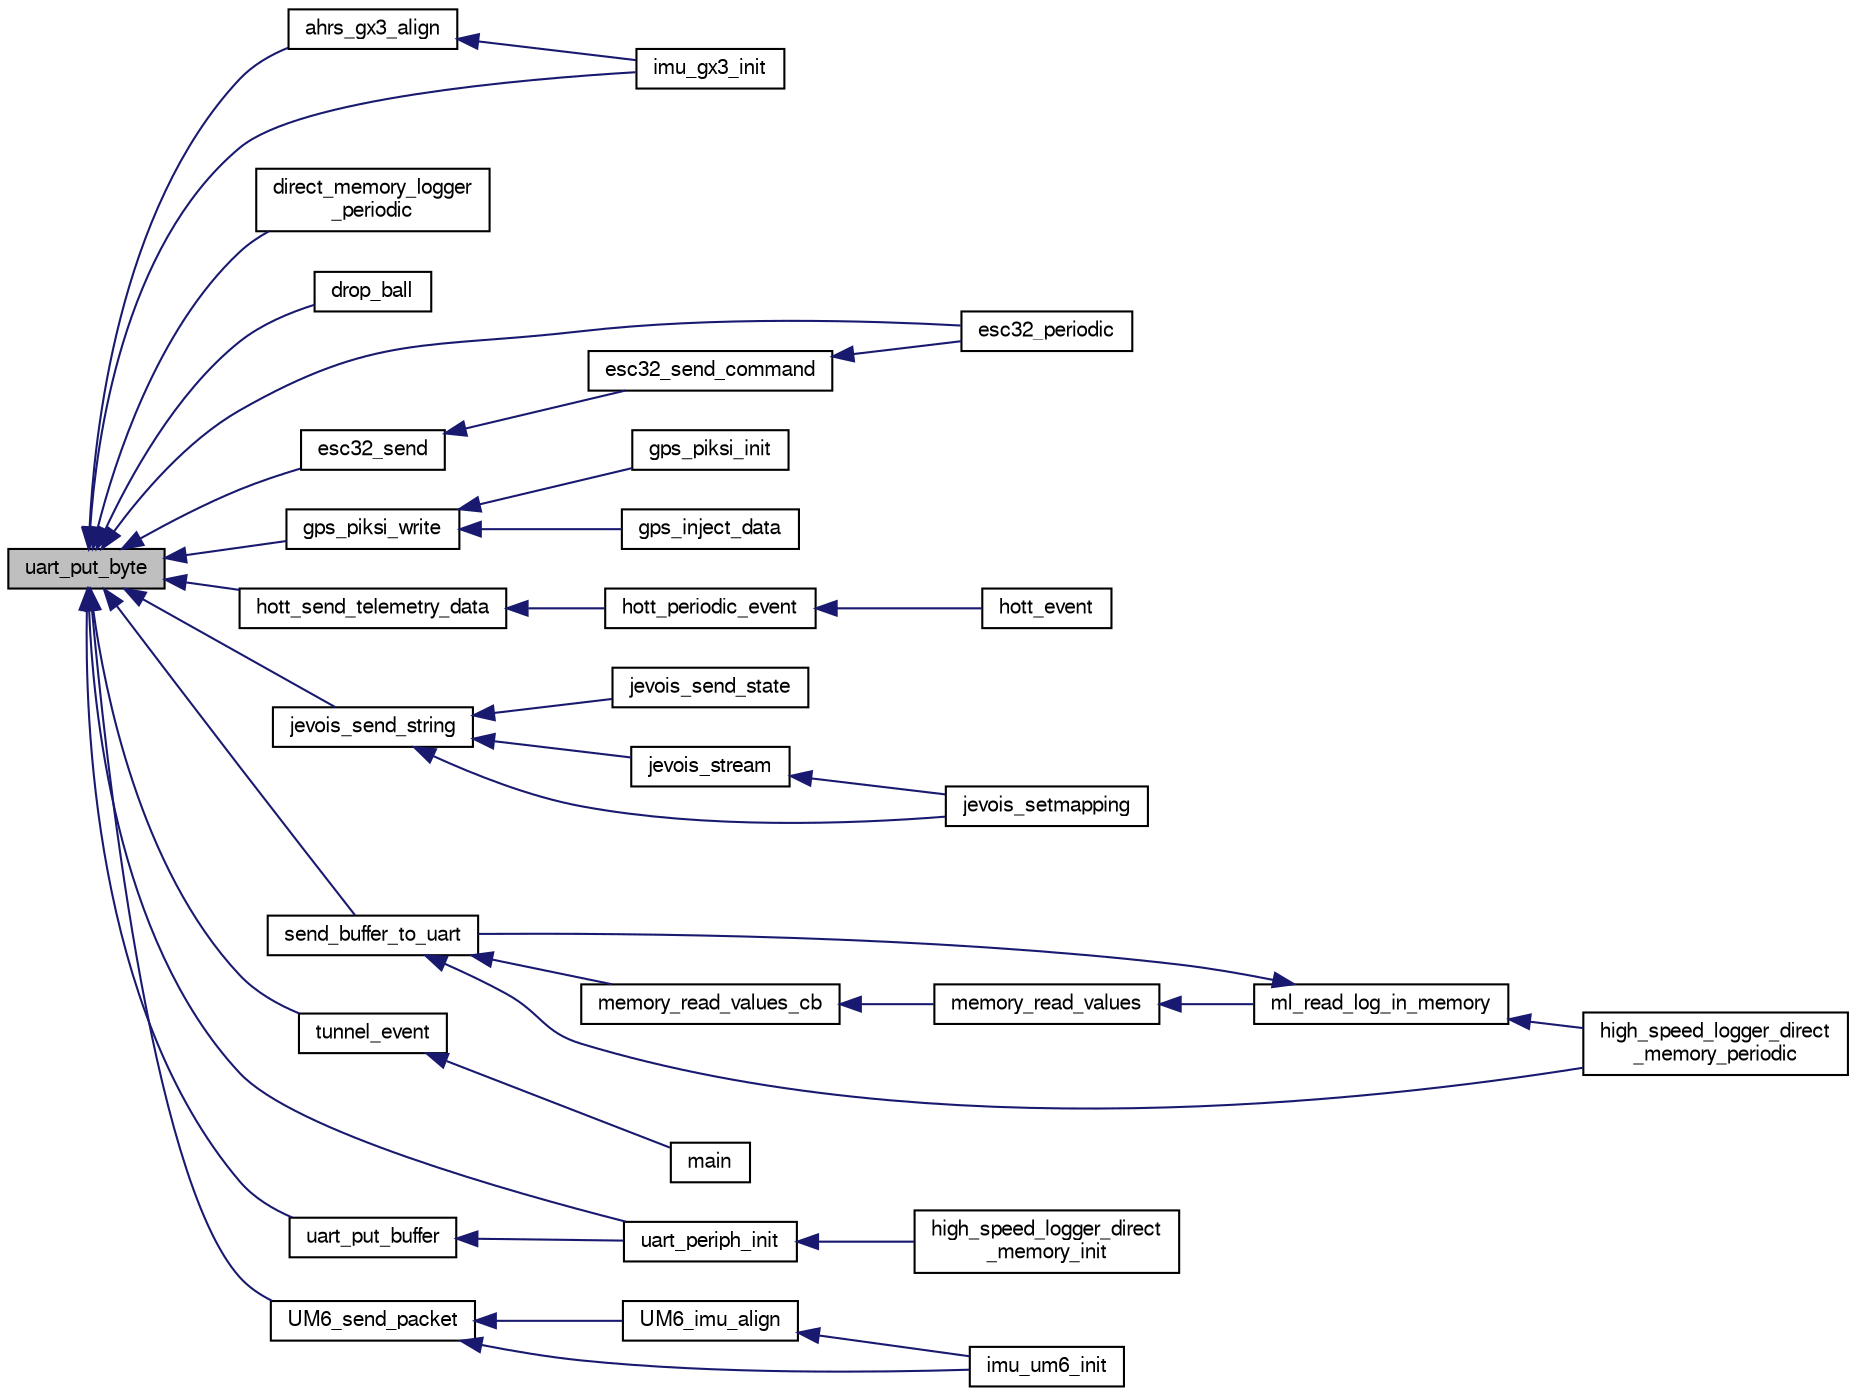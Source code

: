 digraph "uart_put_byte"
{
  edge [fontname="FreeSans",fontsize="10",labelfontname="FreeSans",labelfontsize="10"];
  node [fontname="FreeSans",fontsize="10",shape=record];
  rankdir="LR";
  Node1 [label="uart_put_byte",height=0.2,width=0.4,color="black", fillcolor="grey75", style="filled", fontcolor="black"];
  Node1 -> Node2 [dir="back",color="midnightblue",fontsize="10",style="solid",fontname="FreeSans"];
  Node2 [label="ahrs_gx3_align",height=0.2,width=0.4,color="black", fillcolor="white", style="filled",URL="$ahrs__gx3_8h.html#a0d9f6d29a049f23bc6b8a02d056a30ed"];
  Node2 -> Node3 [dir="back",color="midnightblue",fontsize="10",style="solid",fontname="FreeSans"];
  Node3 [label="imu_gx3_init",height=0.2,width=0.4,color="black", fillcolor="white", style="filled",URL="$ahrs__gx3_8h.html#a52f9a66f4c1b5535ed2aa85d711be4a8"];
  Node1 -> Node4 [dir="back",color="midnightblue",fontsize="10",style="solid",fontname="FreeSans"];
  Node4 [label="direct_memory_logger\l_periodic",height=0.2,width=0.4,color="black", fillcolor="white", style="filled",URL="$direct__memory__logger_8h.html#a0e2f1c2c6383161a1a5a6dd8d3f7c74f"];
  Node1 -> Node5 [dir="back",color="midnightblue",fontsize="10",style="solid",fontname="FreeSans"];
  Node5 [label="drop_ball",height=0.2,width=0.4,color="black", fillcolor="white", style="filled",URL="$switch__uart_8h.html#a401eedc08b81ee7fb028235a4042fb43"];
  Node1 -> Node6 [dir="back",color="midnightblue",fontsize="10",style="solid",fontname="FreeSans"];
  Node6 [label="esc32_periodic",height=0.2,width=0.4,color="black", fillcolor="white", style="filled",URL="$esc32_8h.html#a0ea641180adcdfecf85874250a5606cf"];
  Node1 -> Node7 [dir="back",color="midnightblue",fontsize="10",style="solid",fontname="FreeSans"];
  Node7 [label="esc32_send",height=0.2,width=0.4,color="black", fillcolor="white", style="filled",URL="$esc32_8c.html#a82c6f33aefa0e03f9b138b1f6f8455e6"];
  Node7 -> Node8 [dir="back",color="midnightblue",fontsize="10",style="solid",fontname="FreeSans"];
  Node8 [label="esc32_send_command",height=0.2,width=0.4,color="black", fillcolor="white", style="filled",URL="$esc32_8c.html#af0f37338dd7c2bea6f0b9aef4d501708"];
  Node8 -> Node6 [dir="back",color="midnightblue",fontsize="10",style="solid",fontname="FreeSans"];
  Node1 -> Node9 [dir="back",color="midnightblue",fontsize="10",style="solid",fontname="FreeSans"];
  Node9 [label="gps_piksi_write",height=0.2,width=0.4,color="black", fillcolor="white", style="filled",URL="$gps__piksi_8c.html#a1085ff467a2b3d7ceaac86f713d75520"];
  Node9 -> Node10 [dir="back",color="midnightblue",fontsize="10",style="solid",fontname="FreeSans"];
  Node10 [label="gps_piksi_init",height=0.2,width=0.4,color="black", fillcolor="white", style="filled",URL="$gps__piksi_8h.html#a2fcb9204061227b94027a135c469c4b5"];
  Node9 -> Node11 [dir="back",color="midnightblue",fontsize="10",style="solid",fontname="FreeSans"];
  Node11 [label="gps_inject_data",height=0.2,width=0.4,color="black", fillcolor="white", style="filled",URL="$gps__piksi_8c.html#a92de5b7fc6f0e0c9c2a3f6aa1b175c6f",tooltip="Override the default GPS packet injector to inject the data trough UART. "];
  Node1 -> Node12 [dir="back",color="midnightblue",fontsize="10",style="solid",fontname="FreeSans"];
  Node12 [label="hott_send_telemetry_data",height=0.2,width=0.4,color="black", fillcolor="white", style="filled",URL="$hott_2hott_8c.html#a2dab589532cc67049d57fa67684616c8"];
  Node12 -> Node13 [dir="back",color="midnightblue",fontsize="10",style="solid",fontname="FreeSans"];
  Node13 [label="hott_periodic_event",height=0.2,width=0.4,color="black", fillcolor="white", style="filled",URL="$hott_2hott_8c.html#a64d986dbd4a6b7fa67a60cf0f237d31c"];
  Node13 -> Node14 [dir="back",color="midnightblue",fontsize="10",style="solid",fontname="FreeSans"];
  Node14 [label="hott_event",height=0.2,width=0.4,color="black", fillcolor="white", style="filled",URL="$hott_2hott_8h.html#afd6976c45645e710a8036805a913fc4c"];
  Node1 -> Node3 [dir="back",color="midnightblue",fontsize="10",style="solid",fontname="FreeSans"];
  Node1 -> Node15 [dir="back",color="midnightblue",fontsize="10",style="solid",fontname="FreeSans"];
  Node15 [label="jevois_send_string",height=0.2,width=0.4,color="black", fillcolor="white", style="filled",URL="$jevois_8h.html#aa4b38bf843c270c3ef77b789bc08f30c",tooltip="Generic function to send a string command to Jevois. "];
  Node15 -> Node16 [dir="back",color="midnightblue",fontsize="10",style="solid",fontname="FreeSans"];
  Node16 [label="jevois_stream",height=0.2,width=0.4,color="black", fillcolor="white", style="filled",URL="$jevois_8h.html#a2e99fd57571cdb6cd8cbd0dc001a0d95",tooltip="Start and stop streaming. "];
  Node16 -> Node17 [dir="back",color="midnightblue",fontsize="10",style="solid",fontname="FreeSans"];
  Node17 [label="jevois_setmapping",height=0.2,width=0.4,color="black", fillcolor="white", style="filled",URL="$jevois_8h.html#a0e47409eccd5ab805c0b20e07f80ab1d",tooltip="Set video mapping. "];
  Node15 -> Node17 [dir="back",color="midnightblue",fontsize="10",style="solid",fontname="FreeSans"];
  Node15 -> Node18 [dir="back",color="midnightblue",fontsize="10",style="solid",fontname="FreeSans"];
  Node18 [label="jevois_send_state",height=0.2,width=0.4,color="black", fillcolor="white", style="filled",URL="$jevois_8h.html#aaabffd8949fd232243751b5dbf121d60",tooltip="Send state to camera. "];
  Node1 -> Node19 [dir="back",color="midnightblue",fontsize="10",style="solid",fontname="FreeSans"];
  Node19 [label="send_buffer_to_uart",height=0.2,width=0.4,color="black", fillcolor="white", style="filled",URL="$high__speed__logger__direct__memory_8h.html#a9bddde970a97af490613f8c8c3afbd02",tooltip="Function sending the read values from the memory to te UART. "];
  Node19 -> Node20 [dir="back",color="midnightblue",fontsize="10",style="solid",fontname="FreeSans"];
  Node20 [label="memory_read_values_cb",height=0.2,width=0.4,color="black", fillcolor="white", style="filled",URL="$high__speed__logger__direct__memory_8c.html#a03c89d538e0d2f5fd4ffd2dcc2dbcdf4",tooltip="Callback function decrypting the read values from the memory. "];
  Node20 -> Node21 [dir="back",color="midnightblue",fontsize="10",style="solid",fontname="FreeSans"];
  Node21 [label="memory_read_values",height=0.2,width=0.4,color="black", fillcolor="white", style="filled",URL="$high__speed__logger__direct__memory_8h.html#a1fb39680405c75bd37906ab8291785a3",tooltip="Function sending a request to read some values in memory. "];
  Node21 -> Node22 [dir="back",color="midnightblue",fontsize="10",style="solid",fontname="FreeSans"];
  Node22 [label="ml_read_log_in_memory",height=0.2,width=0.4,color="black", fillcolor="white", style="filled",URL="$high__speed__logger__direct__memory_8h.html#a07a82e5e15d83faae43c17f52a999754",tooltip="Function continuing the reading of the current log in memory. "];
  Node22 -> Node19 [dir="back",color="midnightblue",fontsize="10",style="solid",fontname="FreeSans"];
  Node22 -> Node23 [dir="back",color="midnightblue",fontsize="10",style="solid",fontname="FreeSans"];
  Node23 [label="high_speed_logger_direct\l_memory_periodic",height=0.2,width=0.4,color="black", fillcolor="white", style="filled",URL="$high__speed__logger__direct__memory_8h.html#a9464826fae91544e9fc803865f5e3107",tooltip="Main function of the module. "];
  Node19 -> Node23 [dir="back",color="midnightblue",fontsize="10",style="solid",fontname="FreeSans"];
  Node1 -> Node24 [dir="back",color="midnightblue",fontsize="10",style="solid",fontname="FreeSans"];
  Node24 [label="tunnel_event",height=0.2,width=0.4,color="black", fillcolor="white", style="filled",URL="$usb__tunnel_8c.html#a716cf006b01443e43d0c22bace6803c6"];
  Node24 -> Node25 [dir="back",color="midnightblue",fontsize="10",style="solid",fontname="FreeSans"];
  Node25 [label="main",height=0.2,width=0.4,color="black", fillcolor="white", style="filled",URL="$usb__tunnel_8c.html#a840291bc02cba5474a4cb46a9b9566fe"];
  Node1 -> Node26 [dir="back",color="midnightblue",fontsize="10",style="solid",fontname="FreeSans"];
  Node26 [label="uart_periph_init",height=0.2,width=0.4,color="black", fillcolor="white", style="filled",URL="$uart_8h.html#a43baf084a9bcc968ef00790e25becbb7"];
  Node26 -> Node27 [dir="back",color="midnightblue",fontsize="10",style="solid",fontname="FreeSans"];
  Node27 [label="high_speed_logger_direct\l_memory_init",height=0.2,width=0.4,color="black", fillcolor="white", style="filled",URL="$high__speed__logger__direct__memory_8h.html#a12bdb7bbc1db80d13434e986b45f0128",tooltip="Function initialisating the module. "];
  Node1 -> Node28 [dir="back",color="midnightblue",fontsize="10",style="solid",fontname="FreeSans"];
  Node28 [label="uart_put_buffer",height=0.2,width=0.4,color="black", fillcolor="white", style="filled",URL="$uart_8c.html#a70569087d789605493bce97141e1664f",tooltip="Uart transmit buffer implementation. "];
  Node28 -> Node26 [dir="back",color="midnightblue",fontsize="10",style="solid",fontname="FreeSans"];
  Node1 -> Node29 [dir="back",color="midnightblue",fontsize="10",style="solid",fontname="FreeSans"];
  Node29 [label="UM6_send_packet",height=0.2,width=0.4,color="black", fillcolor="white", style="filled",URL="$imu__um6_8c.html#abd766713dd3a7b205c16c8e2bfc539eb"];
  Node29 -> Node30 [dir="back",color="midnightblue",fontsize="10",style="solid",fontname="FreeSans"];
  Node30 [label="UM6_imu_align",height=0.2,width=0.4,color="black", fillcolor="white", style="filled",URL="$imu__um6_8c.html#a9afb7dbd1cfa371326da8b7406b7ad82"];
  Node30 -> Node31 [dir="back",color="midnightblue",fontsize="10",style="solid",fontname="FreeSans"];
  Node31 [label="imu_um6_init",height=0.2,width=0.4,color="black", fillcolor="white", style="filled",URL="$imu__um6_8h.html#a37970830c44ec7bbf9e8f466bddef7a2"];
  Node29 -> Node31 [dir="back",color="midnightblue",fontsize="10",style="solid",fontname="FreeSans"];
}
